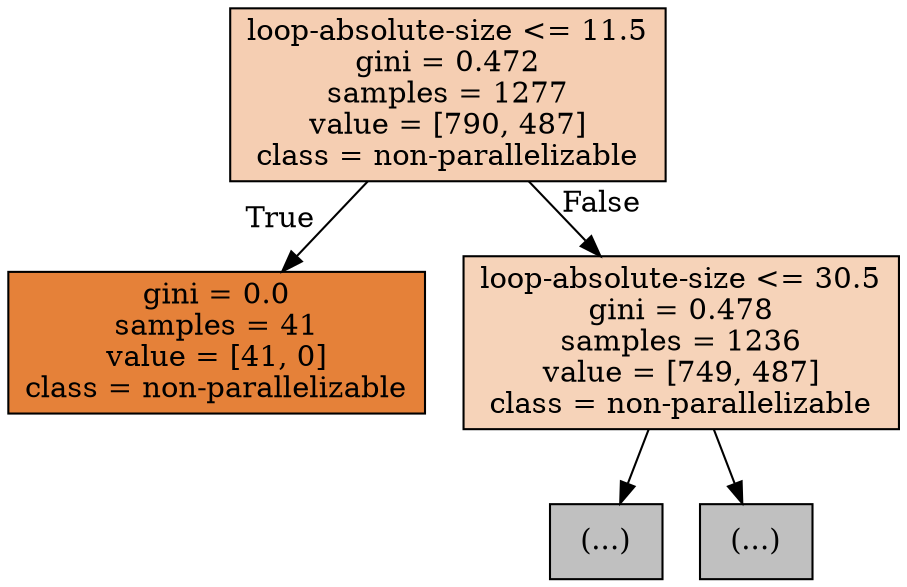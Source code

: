 digraph Tree {
node [shape=box, style="filled", color="black"] ;
0 [label="loop-absolute-size <= 11.5\ngini = 0.472\nsamples = 1277\nvalue = [790, 487]\nclass = non-parallelizable", fillcolor="#e5813962"] ;
1 [label="gini = 0.0\nsamples = 41\nvalue = [41, 0]\nclass = non-parallelizable", fillcolor="#e58139ff"] ;
0 -> 1 [labeldistance=2.5, labelangle=45, headlabel="True"] ;
2 [label="loop-absolute-size <= 30.5\ngini = 0.478\nsamples = 1236\nvalue = [749, 487]\nclass = non-parallelizable", fillcolor="#e5813959"] ;
0 -> 2 [labeldistance=2.5, labelangle=-45, headlabel="False"] ;
3 [label="(...)", fillcolor="#C0C0C0"] ;
2 -> 3 ;
40 [label="(...)", fillcolor="#C0C0C0"] ;
2 -> 40 ;
}